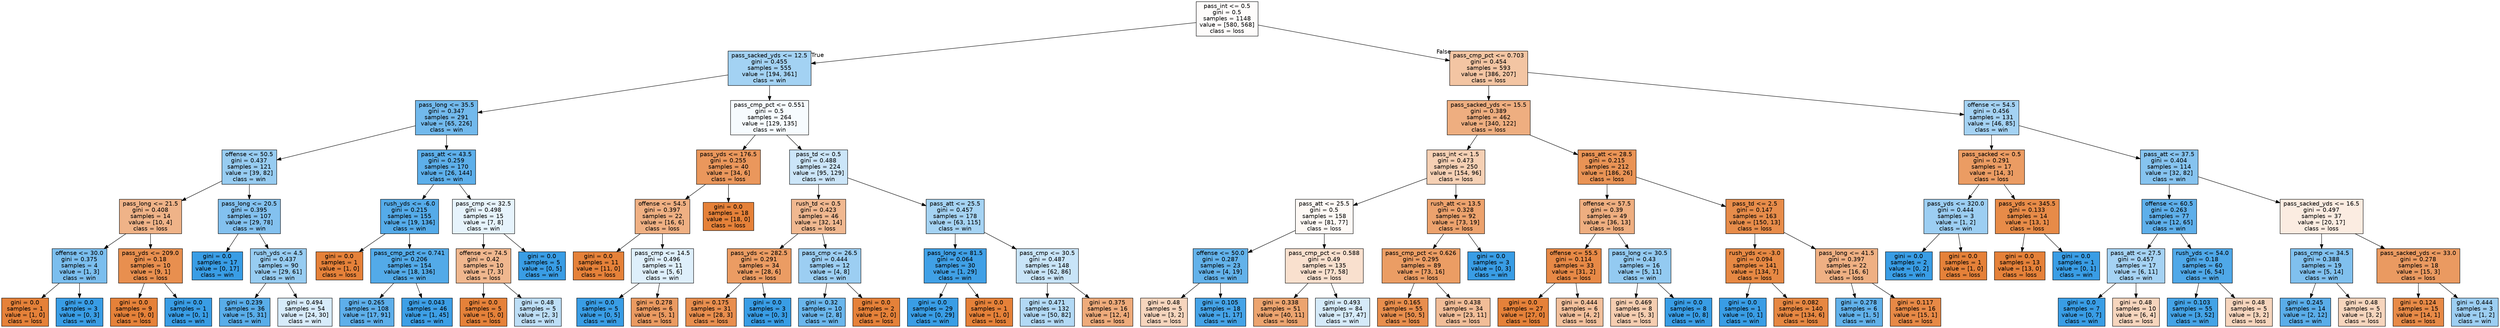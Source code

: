 digraph Tree {
node [shape=box, style="filled", color="black", fontname="helvetica"] ;
edge [fontname="helvetica"] ;
0 [label="pass_int <= 0.5\ngini = 0.5\nsamples = 1148\nvalue = [580, 568]\nclass = loss", fillcolor="#fefcfb"] ;
1 [label="pass_sacked_yds <= 12.5\ngini = 0.455\nsamples = 555\nvalue = [194, 361]\nclass = win", fillcolor="#a3d2f3"] ;
0 -> 1 [labeldistance=2.5, labelangle=45, headlabel="True"] ;
2 [label="pass_long <= 35.5\ngini = 0.347\nsamples = 291\nvalue = [65, 226]\nclass = win", fillcolor="#72b9ec"] ;
1 -> 2 ;
3 [label="offense <= 50.5\ngini = 0.437\nsamples = 121\nvalue = [39, 82]\nclass = win", fillcolor="#97ccf1"] ;
2 -> 3 ;
4 [label="pass_long <= 21.5\ngini = 0.408\nsamples = 14\nvalue = [10, 4]\nclass = loss", fillcolor="#efb388"] ;
3 -> 4 ;
5 [label="offense <= 30.0\ngini = 0.375\nsamples = 4\nvalue = [1, 3]\nclass = win", fillcolor="#7bbeee"] ;
4 -> 5 ;
6 [label="gini = 0.0\nsamples = 1\nvalue = [1, 0]\nclass = loss", fillcolor="#e58139"] ;
5 -> 6 ;
7 [label="gini = 0.0\nsamples = 3\nvalue = [0, 3]\nclass = win", fillcolor="#399de5"] ;
5 -> 7 ;
8 [label="pass_yds <= 209.0\ngini = 0.18\nsamples = 10\nvalue = [9, 1]\nclass = loss", fillcolor="#e88f4f"] ;
4 -> 8 ;
9 [label="gini = 0.0\nsamples = 9\nvalue = [9, 0]\nclass = loss", fillcolor="#e58139"] ;
8 -> 9 ;
10 [label="gini = 0.0\nsamples = 1\nvalue = [0, 1]\nclass = win", fillcolor="#399de5"] ;
8 -> 10 ;
11 [label="pass_long <= 20.5\ngini = 0.395\nsamples = 107\nvalue = [29, 78]\nclass = win", fillcolor="#83c1ef"] ;
3 -> 11 ;
12 [label="gini = 0.0\nsamples = 17\nvalue = [0, 17]\nclass = win", fillcolor="#399de5"] ;
11 -> 12 ;
13 [label="rush_yds <= 4.5\ngini = 0.437\nsamples = 90\nvalue = [29, 61]\nclass = win", fillcolor="#97ccf1"] ;
11 -> 13 ;
14 [label="gini = 0.239\nsamples = 36\nvalue = [5, 31]\nclass = win", fillcolor="#59ade9"] ;
13 -> 14 ;
15 [label="gini = 0.494\nsamples = 54\nvalue = [24, 30]\nclass = win", fillcolor="#d7ebfa"] ;
13 -> 15 ;
16 [label="pass_att <= 43.5\ngini = 0.259\nsamples = 170\nvalue = [26, 144]\nclass = win", fillcolor="#5dafea"] ;
2 -> 16 ;
17 [label="rush_yds <= -6.0\ngini = 0.215\nsamples = 155\nvalue = [19, 136]\nclass = win", fillcolor="#55abe9"] ;
16 -> 17 ;
18 [label="gini = 0.0\nsamples = 1\nvalue = [1, 0]\nclass = loss", fillcolor="#e58139"] ;
17 -> 18 ;
19 [label="pass_cmp_pct <= 0.741\ngini = 0.206\nsamples = 154\nvalue = [18, 136]\nclass = win", fillcolor="#53aae8"] ;
17 -> 19 ;
20 [label="gini = 0.265\nsamples = 108\nvalue = [17, 91]\nclass = win", fillcolor="#5eafea"] ;
19 -> 20 ;
21 [label="gini = 0.043\nsamples = 46\nvalue = [1, 45]\nclass = win", fillcolor="#3d9fe6"] ;
19 -> 21 ;
22 [label="pass_cmp <= 32.5\ngini = 0.498\nsamples = 15\nvalue = [7, 8]\nclass = win", fillcolor="#e6f3fc"] ;
16 -> 22 ;
23 [label="offense <= 74.5\ngini = 0.42\nsamples = 10\nvalue = [7, 3]\nclass = loss", fillcolor="#f0b78e"] ;
22 -> 23 ;
24 [label="gini = 0.0\nsamples = 5\nvalue = [5, 0]\nclass = loss", fillcolor="#e58139"] ;
23 -> 24 ;
25 [label="gini = 0.48\nsamples = 5\nvalue = [2, 3]\nclass = win", fillcolor="#bddef6"] ;
23 -> 25 ;
26 [label="gini = 0.0\nsamples = 5\nvalue = [0, 5]\nclass = win", fillcolor="#399de5"] ;
22 -> 26 ;
27 [label="pass_cmp_pct <= 0.551\ngini = 0.5\nsamples = 264\nvalue = [129, 135]\nclass = win", fillcolor="#f6fbfe"] ;
1 -> 27 ;
28 [label="pass_yds <= 176.5\ngini = 0.255\nsamples = 40\nvalue = [34, 6]\nclass = loss", fillcolor="#ea975c"] ;
27 -> 28 ;
29 [label="offense <= 54.5\ngini = 0.397\nsamples = 22\nvalue = [16, 6]\nclass = loss", fillcolor="#efb083"] ;
28 -> 29 ;
30 [label="gini = 0.0\nsamples = 11\nvalue = [11, 0]\nclass = loss", fillcolor="#e58139"] ;
29 -> 30 ;
31 [label="pass_cmp <= 14.5\ngini = 0.496\nsamples = 11\nvalue = [5, 6]\nclass = win", fillcolor="#deeffb"] ;
29 -> 31 ;
32 [label="gini = 0.0\nsamples = 5\nvalue = [0, 5]\nclass = win", fillcolor="#399de5"] ;
31 -> 32 ;
33 [label="gini = 0.278\nsamples = 6\nvalue = [5, 1]\nclass = loss", fillcolor="#ea9a61"] ;
31 -> 33 ;
34 [label="gini = 0.0\nsamples = 18\nvalue = [18, 0]\nclass = loss", fillcolor="#e58139"] ;
28 -> 34 ;
35 [label="pass_td <= 0.5\ngini = 0.488\nsamples = 224\nvalue = [95, 129]\nclass = win", fillcolor="#cbe5f8"] ;
27 -> 35 ;
36 [label="rush_td <= 0.5\ngini = 0.423\nsamples = 46\nvalue = [32, 14]\nclass = loss", fillcolor="#f0b890"] ;
35 -> 36 ;
37 [label="pass_yds <= 282.5\ngini = 0.291\nsamples = 34\nvalue = [28, 6]\nclass = loss", fillcolor="#eb9c63"] ;
36 -> 37 ;
38 [label="gini = 0.175\nsamples = 31\nvalue = [28, 3]\nclass = loss", fillcolor="#e88e4e"] ;
37 -> 38 ;
39 [label="gini = 0.0\nsamples = 3\nvalue = [0, 3]\nclass = win", fillcolor="#399de5"] ;
37 -> 39 ;
40 [label="pass_cmp <= 26.5\ngini = 0.444\nsamples = 12\nvalue = [4, 8]\nclass = win", fillcolor="#9ccef2"] ;
36 -> 40 ;
41 [label="gini = 0.32\nsamples = 10\nvalue = [2, 8]\nclass = win", fillcolor="#6ab6ec"] ;
40 -> 41 ;
42 [label="gini = 0.0\nsamples = 2\nvalue = [2, 0]\nclass = loss", fillcolor="#e58139"] ;
40 -> 42 ;
43 [label="pass_att <= 25.5\ngini = 0.457\nsamples = 178\nvalue = [63, 115]\nclass = win", fillcolor="#a5d3f3"] ;
35 -> 43 ;
44 [label="pass_long <= 81.5\ngini = 0.064\nsamples = 30\nvalue = [1, 29]\nclass = win", fillcolor="#40a0e6"] ;
43 -> 44 ;
45 [label="gini = 0.0\nsamples = 29\nvalue = [0, 29]\nclass = win", fillcolor="#399de5"] ;
44 -> 45 ;
46 [label="gini = 0.0\nsamples = 1\nvalue = [1, 0]\nclass = loss", fillcolor="#e58139"] ;
44 -> 46 ;
47 [label="pass_cmp <= 30.5\ngini = 0.487\nsamples = 148\nvalue = [62, 86]\nclass = win", fillcolor="#c8e4f8"] ;
43 -> 47 ;
48 [label="gini = 0.471\nsamples = 132\nvalue = [50, 82]\nclass = win", fillcolor="#b2d9f5"] ;
47 -> 48 ;
49 [label="gini = 0.375\nsamples = 16\nvalue = [12, 4]\nclass = loss", fillcolor="#eeab7b"] ;
47 -> 49 ;
50 [label="pass_cmp_pct <= 0.703\ngini = 0.454\nsamples = 593\nvalue = [386, 207]\nclass = loss", fillcolor="#f3c5a3"] ;
0 -> 50 [labeldistance=2.5, labelangle=-45, headlabel="False"] ;
51 [label="pass_sacked_yds <= 15.5\ngini = 0.389\nsamples = 462\nvalue = [340, 122]\nclass = loss", fillcolor="#eeae80"] ;
50 -> 51 ;
52 [label="pass_int <= 1.5\ngini = 0.473\nsamples = 250\nvalue = [154, 96]\nclass = loss", fillcolor="#f5d0b4"] ;
51 -> 52 ;
53 [label="pass_att <= 25.5\ngini = 0.5\nsamples = 158\nvalue = [81, 77]\nclass = loss", fillcolor="#fef9f5"] ;
52 -> 53 ;
54 [label="offense <= 50.0\ngini = 0.287\nsamples = 23\nvalue = [4, 19]\nclass = win", fillcolor="#63b2ea"] ;
53 -> 54 ;
55 [label="gini = 0.48\nsamples = 5\nvalue = [3, 2]\nclass = loss", fillcolor="#f6d5bd"] ;
54 -> 55 ;
56 [label="gini = 0.105\nsamples = 18\nvalue = [1, 17]\nclass = win", fillcolor="#45a3e7"] ;
54 -> 56 ;
57 [label="pass_cmp_pct <= 0.588\ngini = 0.49\nsamples = 135\nvalue = [77, 58]\nclass = loss", fillcolor="#f9e0ce"] ;
53 -> 57 ;
58 [label="gini = 0.338\nsamples = 51\nvalue = [40, 11]\nclass = loss", fillcolor="#eca46f"] ;
57 -> 58 ;
59 [label="gini = 0.493\nsamples = 84\nvalue = [37, 47]\nclass = win", fillcolor="#d5eaf9"] ;
57 -> 59 ;
60 [label="rush_att <= 13.5\ngini = 0.328\nsamples = 92\nvalue = [73, 19]\nclass = loss", fillcolor="#eca26d"] ;
52 -> 60 ;
61 [label="pass_cmp_pct <= 0.626\ngini = 0.295\nsamples = 89\nvalue = [73, 16]\nclass = loss", fillcolor="#eb9d64"] ;
60 -> 61 ;
62 [label="gini = 0.165\nsamples = 55\nvalue = [50, 5]\nclass = loss", fillcolor="#e88e4d"] ;
61 -> 62 ;
63 [label="gini = 0.438\nsamples = 34\nvalue = [23, 11]\nclass = loss", fillcolor="#f1bd98"] ;
61 -> 63 ;
64 [label="gini = 0.0\nsamples = 3\nvalue = [0, 3]\nclass = win", fillcolor="#399de5"] ;
60 -> 64 ;
65 [label="pass_att <= 28.5\ngini = 0.215\nsamples = 212\nvalue = [186, 26]\nclass = loss", fillcolor="#e99355"] ;
51 -> 65 ;
66 [label="offense <= 57.5\ngini = 0.39\nsamples = 49\nvalue = [36, 13]\nclass = loss", fillcolor="#eeae80"] ;
65 -> 66 ;
67 [label="offense <= 55.5\ngini = 0.114\nsamples = 33\nvalue = [31, 2]\nclass = loss", fillcolor="#e78946"] ;
66 -> 67 ;
68 [label="gini = 0.0\nsamples = 27\nvalue = [27, 0]\nclass = loss", fillcolor="#e58139"] ;
67 -> 68 ;
69 [label="gini = 0.444\nsamples = 6\nvalue = [4, 2]\nclass = loss", fillcolor="#f2c09c"] ;
67 -> 69 ;
70 [label="pass_long <= 30.5\ngini = 0.43\nsamples = 16\nvalue = [5, 11]\nclass = win", fillcolor="#93caf1"] ;
66 -> 70 ;
71 [label="gini = 0.469\nsamples = 8\nvalue = [5, 3]\nclass = loss", fillcolor="#f5cdb0"] ;
70 -> 71 ;
72 [label="gini = 0.0\nsamples = 8\nvalue = [0, 8]\nclass = win", fillcolor="#399de5"] ;
70 -> 72 ;
73 [label="pass_td <= 2.5\ngini = 0.147\nsamples = 163\nvalue = [150, 13]\nclass = loss", fillcolor="#e78c4a"] ;
65 -> 73 ;
74 [label="rush_yds <= -3.0\ngini = 0.094\nsamples = 141\nvalue = [134, 7]\nclass = loss", fillcolor="#e68843"] ;
73 -> 74 ;
75 [label="gini = 0.0\nsamples = 1\nvalue = [0, 1]\nclass = win", fillcolor="#399de5"] ;
74 -> 75 ;
76 [label="gini = 0.082\nsamples = 140\nvalue = [134, 6]\nclass = loss", fillcolor="#e68742"] ;
74 -> 76 ;
77 [label="pass_long <= 41.5\ngini = 0.397\nsamples = 22\nvalue = [16, 6]\nclass = loss", fillcolor="#efb083"] ;
73 -> 77 ;
78 [label="gini = 0.278\nsamples = 6\nvalue = [1, 5]\nclass = win", fillcolor="#61b1ea"] ;
77 -> 78 ;
79 [label="gini = 0.117\nsamples = 16\nvalue = [15, 1]\nclass = loss", fillcolor="#e78946"] ;
77 -> 79 ;
80 [label="offense <= 54.5\ngini = 0.456\nsamples = 131\nvalue = [46, 85]\nclass = win", fillcolor="#a4d2f3"] ;
50 -> 80 ;
81 [label="pass_sacked <= 0.5\ngini = 0.291\nsamples = 17\nvalue = [14, 3]\nclass = loss", fillcolor="#eb9c63"] ;
80 -> 81 ;
82 [label="pass_yds <= 320.0\ngini = 0.444\nsamples = 3\nvalue = [1, 2]\nclass = win", fillcolor="#9ccef2"] ;
81 -> 82 ;
83 [label="gini = 0.0\nsamples = 2\nvalue = [0, 2]\nclass = win", fillcolor="#399de5"] ;
82 -> 83 ;
84 [label="gini = 0.0\nsamples = 1\nvalue = [1, 0]\nclass = loss", fillcolor="#e58139"] ;
82 -> 84 ;
85 [label="pass_yds <= 345.5\ngini = 0.133\nsamples = 14\nvalue = [13, 1]\nclass = loss", fillcolor="#e78b48"] ;
81 -> 85 ;
86 [label="gini = 0.0\nsamples = 13\nvalue = [13, 0]\nclass = loss", fillcolor="#e58139"] ;
85 -> 86 ;
87 [label="gini = 0.0\nsamples = 1\nvalue = [0, 1]\nclass = win", fillcolor="#399de5"] ;
85 -> 87 ;
88 [label="pass_att <= 37.5\ngini = 0.404\nsamples = 114\nvalue = [32, 82]\nclass = win", fillcolor="#86c3ef"] ;
80 -> 88 ;
89 [label="offense <= 60.5\ngini = 0.263\nsamples = 77\nvalue = [12, 65]\nclass = win", fillcolor="#5eafea"] ;
88 -> 89 ;
90 [label="pass_att <= 27.5\ngini = 0.457\nsamples = 17\nvalue = [6, 11]\nclass = win", fillcolor="#a5d2f3"] ;
89 -> 90 ;
91 [label="gini = 0.0\nsamples = 7\nvalue = [0, 7]\nclass = win", fillcolor="#399de5"] ;
90 -> 91 ;
92 [label="gini = 0.48\nsamples = 10\nvalue = [6, 4]\nclass = loss", fillcolor="#f6d5bd"] ;
90 -> 92 ;
93 [label="rush_yds <= 54.0\ngini = 0.18\nsamples = 60\nvalue = [6, 54]\nclass = win", fillcolor="#4fa8e8"] ;
89 -> 93 ;
94 [label="gini = 0.103\nsamples = 55\nvalue = [3, 52]\nclass = win", fillcolor="#44a3e6"] ;
93 -> 94 ;
95 [label="gini = 0.48\nsamples = 5\nvalue = [3, 2]\nclass = loss", fillcolor="#f6d5bd"] ;
93 -> 95 ;
96 [label="pass_sacked_yds <= 16.5\ngini = 0.497\nsamples = 37\nvalue = [20, 17]\nclass = loss", fillcolor="#fbece1"] ;
88 -> 96 ;
97 [label="pass_cmp <= 34.5\ngini = 0.388\nsamples = 19\nvalue = [5, 14]\nclass = win", fillcolor="#80c0ee"] ;
96 -> 97 ;
98 [label="gini = 0.245\nsamples = 14\nvalue = [2, 12]\nclass = win", fillcolor="#5aade9"] ;
97 -> 98 ;
99 [label="gini = 0.48\nsamples = 5\nvalue = [3, 2]\nclass = loss", fillcolor="#f6d5bd"] ;
97 -> 99 ;
100 [label="pass_sacked_yds <= 33.0\ngini = 0.278\nsamples = 18\nvalue = [15, 3]\nclass = loss", fillcolor="#ea9a61"] ;
96 -> 100 ;
101 [label="gini = 0.124\nsamples = 15\nvalue = [14, 1]\nclass = loss", fillcolor="#e78a47"] ;
100 -> 101 ;
102 [label="gini = 0.444\nsamples = 3\nvalue = [1, 2]\nclass = win", fillcolor="#9ccef2"] ;
100 -> 102 ;
}